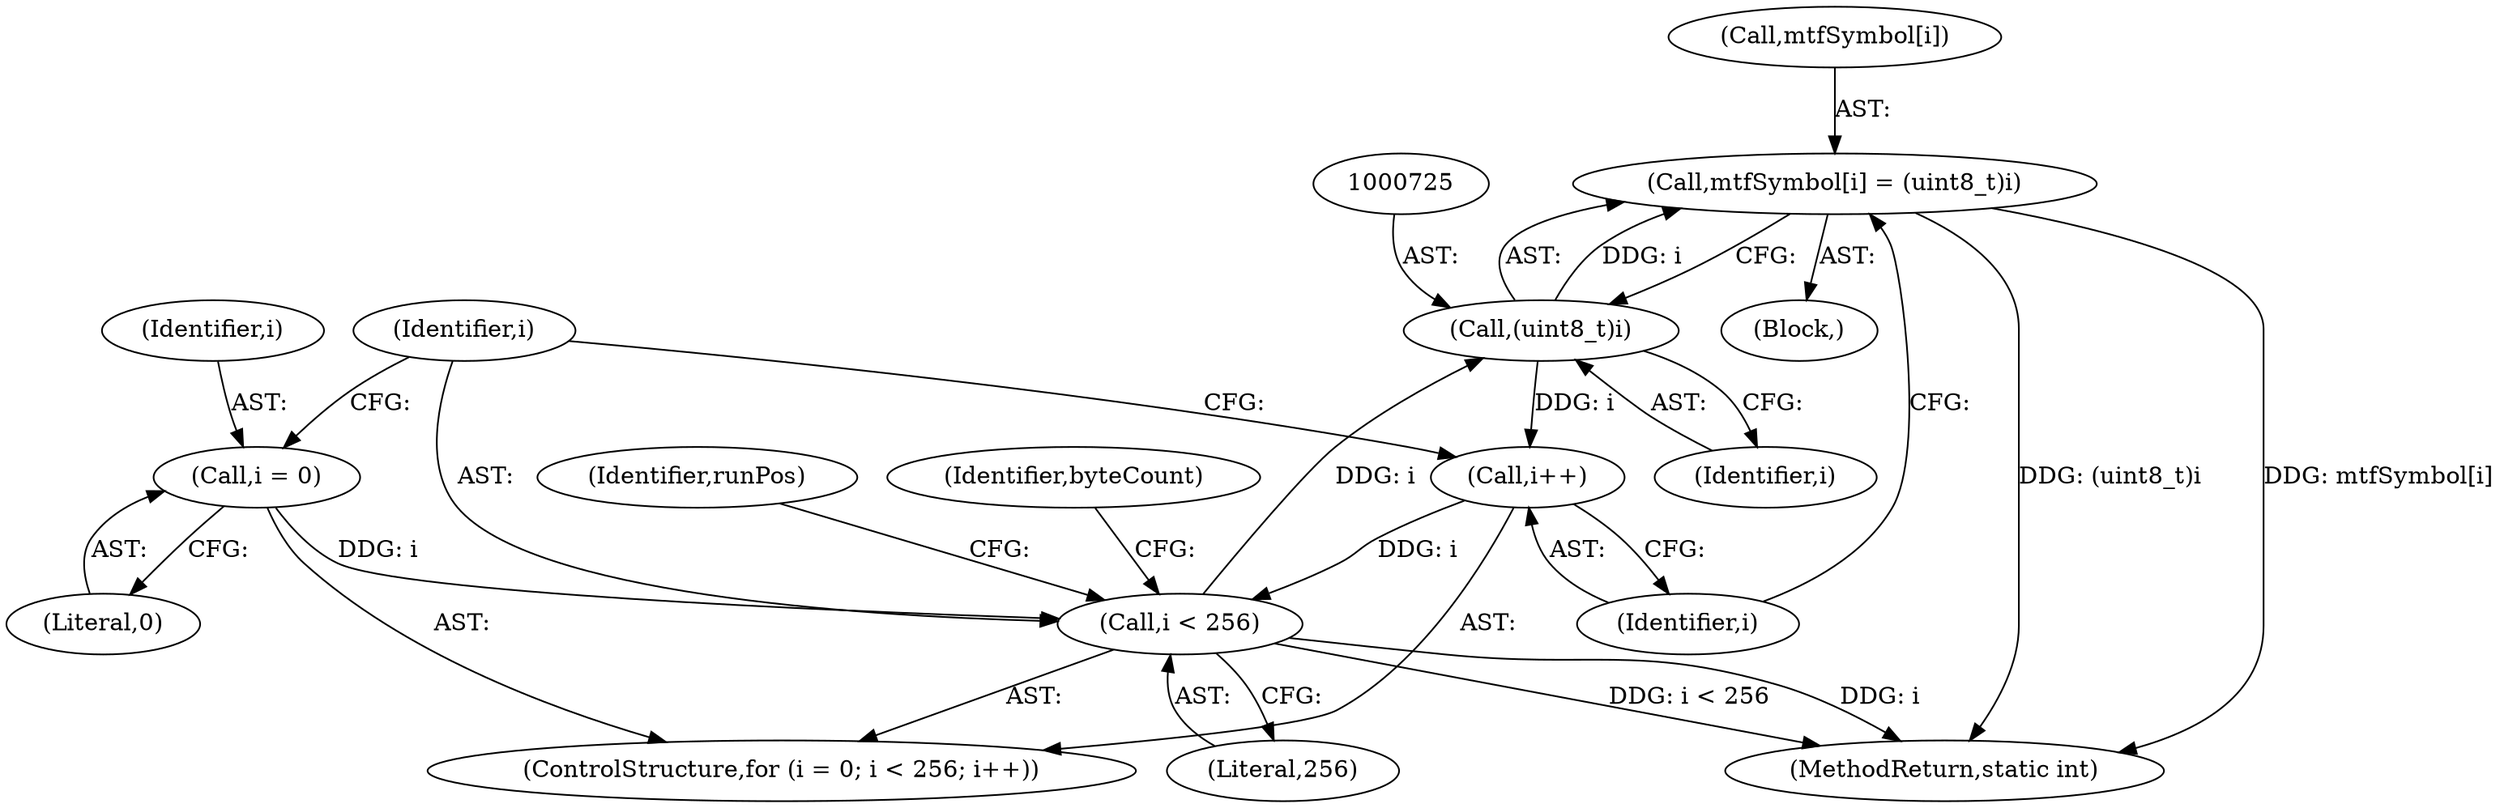 digraph "0_busybox_0402cb32df015d9372578e3db27db47b33d5c7b0@array" {
"1000720" [label="(Call,mtfSymbol[i] = (uint8_t)i)"];
"1000724" [label="(Call,(uint8_t)i)"];
"1000709" [label="(Call,i < 256)"];
"1000712" [label="(Call,i++)"];
"1000706" [label="(Call,i = 0)"];
"1000713" [label="(Identifier,i)"];
"1000712" [label="(Call,i++)"];
"1000726" [label="(Identifier,i)"];
"1000711" [label="(Literal,256)"];
"1000728" [label="(Identifier,runPos)"];
"1000706" [label="(Call,i = 0)"];
"1000717" [label="(Identifier,byteCount)"];
"1000710" [label="(Identifier,i)"];
"1000721" [label="(Call,mtfSymbol[i])"];
"1000720" [label="(Call,mtfSymbol[i] = (uint8_t)i)"];
"1000705" [label="(ControlStructure,for (i = 0; i < 256; i++))"];
"1000714" [label="(Block,)"];
"1000709" [label="(Call,i < 256)"];
"1001173" [label="(MethodReturn,static int)"];
"1000707" [label="(Identifier,i)"];
"1000708" [label="(Literal,0)"];
"1000724" [label="(Call,(uint8_t)i)"];
"1000720" -> "1000714"  [label="AST: "];
"1000720" -> "1000724"  [label="CFG: "];
"1000721" -> "1000720"  [label="AST: "];
"1000724" -> "1000720"  [label="AST: "];
"1000713" -> "1000720"  [label="CFG: "];
"1000720" -> "1001173"  [label="DDG: (uint8_t)i"];
"1000720" -> "1001173"  [label="DDG: mtfSymbol[i]"];
"1000724" -> "1000720"  [label="DDG: i"];
"1000724" -> "1000726"  [label="CFG: "];
"1000725" -> "1000724"  [label="AST: "];
"1000726" -> "1000724"  [label="AST: "];
"1000724" -> "1000712"  [label="DDG: i"];
"1000709" -> "1000724"  [label="DDG: i"];
"1000709" -> "1000705"  [label="AST: "];
"1000709" -> "1000711"  [label="CFG: "];
"1000710" -> "1000709"  [label="AST: "];
"1000711" -> "1000709"  [label="AST: "];
"1000717" -> "1000709"  [label="CFG: "];
"1000728" -> "1000709"  [label="CFG: "];
"1000709" -> "1001173"  [label="DDG: i < 256"];
"1000709" -> "1001173"  [label="DDG: i"];
"1000712" -> "1000709"  [label="DDG: i"];
"1000706" -> "1000709"  [label="DDG: i"];
"1000712" -> "1000705"  [label="AST: "];
"1000712" -> "1000713"  [label="CFG: "];
"1000713" -> "1000712"  [label="AST: "];
"1000710" -> "1000712"  [label="CFG: "];
"1000706" -> "1000705"  [label="AST: "];
"1000706" -> "1000708"  [label="CFG: "];
"1000707" -> "1000706"  [label="AST: "];
"1000708" -> "1000706"  [label="AST: "];
"1000710" -> "1000706"  [label="CFG: "];
}
